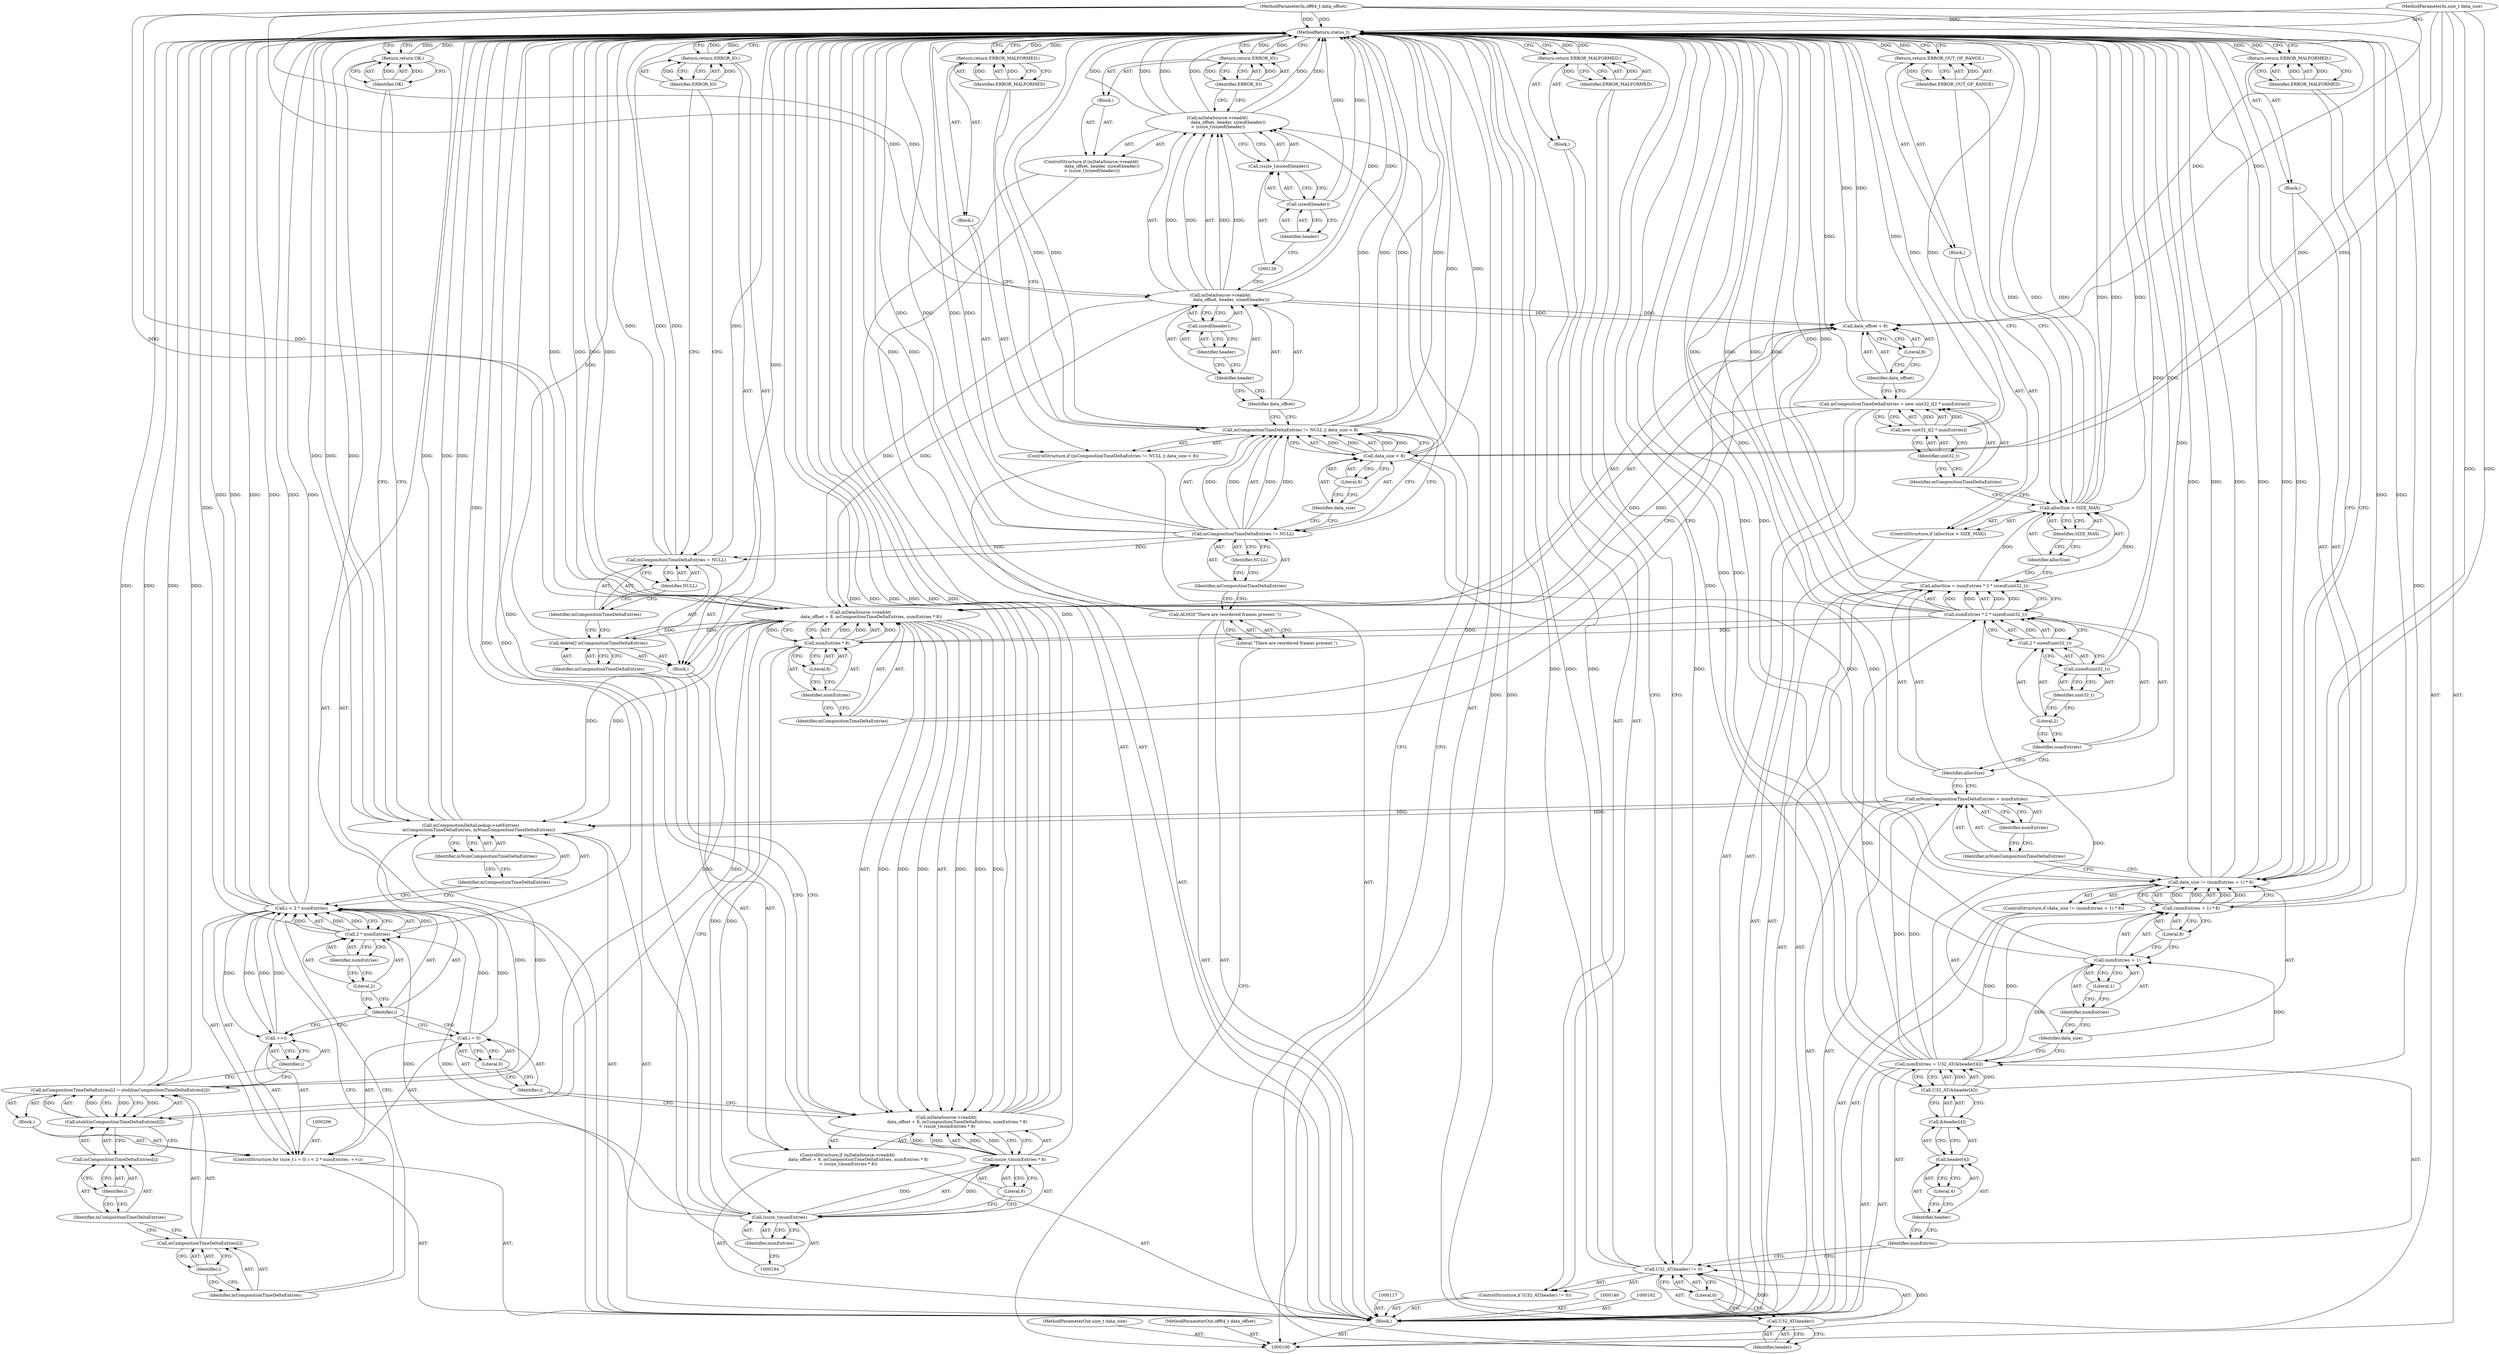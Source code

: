digraph "0_Android_edd4a76eb4747bd19ed122df46fa46b452c12a0d" {
"1000231" [label="(MethodReturn,status_t)"];
"1000118" [label="(ControlStructure,if (mDataSource->readAt(\n                data_offset, header, sizeof(header))\n < (ssize_t)sizeof(header)))"];
"1000119" [label="(Call,mDataSource->readAt(\n                data_offset, header, sizeof(header))\n < (ssize_t)sizeof(header))"];
"1000120" [label="(Call,mDataSource->readAt(\n                data_offset, header, sizeof(header)))"];
"1000121" [label="(Identifier,data_offset)"];
"1000122" [label="(Identifier,header)"];
"1000123" [label="(Call,sizeof(header))"];
"1000124" [label="(Identifier,header)"];
"1000127" [label="(Call,sizeof(header))"];
"1000128" [label="(Identifier,header)"];
"1000129" [label="(Block,)"];
"1000125" [label="(Call,(ssize_t)sizeof(header))"];
"1000130" [label="(Return,return ERROR_IO;)"];
"1000131" [label="(Identifier,ERROR_IO)"];
"1000132" [label="(ControlStructure,if (U32_AT(header) != 0))"];
"1000135" [label="(Identifier,header)"];
"1000136" [label="(Literal,0)"];
"1000137" [label="(Block,)"];
"1000133" [label="(Call,U32_AT(header) != 0)"];
"1000134" [label="(Call,U32_AT(header))"];
"1000138" [label="(Return,return ERROR_MALFORMED;)"];
"1000139" [label="(Identifier,ERROR_MALFORMED)"];
"1000101" [label="(MethodParameterIn,off64_t data_offset)"];
"1000330" [label="(MethodParameterOut,off64_t data_offset)"];
"1000102" [label="(MethodParameterIn,size_t data_size)"];
"1000331" [label="(MethodParameterOut,size_t data_size)"];
"1000103" [label="(Block,)"];
"1000143" [label="(Call,U32_AT(&header[4]))"];
"1000144" [label="(Call,&header[4])"];
"1000145" [label="(Call,header[4])"];
"1000146" [label="(Identifier,header)"];
"1000147" [label="(Literal,4)"];
"1000141" [label="(Call,numEntries = U32_AT(&header[4]))"];
"1000142" [label="(Identifier,numEntries)"];
"1000148" [label="(ControlStructure,if (data_size != (numEntries + 1) * 8))"];
"1000151" [label="(Call,(numEntries + 1) * 8)"];
"1000152" [label="(Call,numEntries + 1)"];
"1000153" [label="(Identifier,numEntries)"];
"1000154" [label="(Literal,1)"];
"1000155" [label="(Literal,8)"];
"1000156" [label="(Block,)"];
"1000149" [label="(Call,data_size != (numEntries + 1) * 8)"];
"1000150" [label="(Identifier,data_size)"];
"1000157" [label="(Return,return ERROR_MALFORMED;)"];
"1000158" [label="(Identifier,ERROR_MALFORMED)"];
"1000161" [label="(Identifier,numEntries)"];
"1000159" [label="(Call,mNumCompositionTimeDeltaEntries = numEntries)"];
"1000160" [label="(Identifier,mNumCompositionTimeDeltaEntries)"];
"1000163" [label="(Call,allocSize = numEntries * 2 * sizeof(uint32_t))"];
"1000164" [label="(Identifier,allocSize)"];
"1000165" [label="(Call,numEntries * 2 * sizeof(uint32_t))"];
"1000166" [label="(Identifier,numEntries)"];
"1000167" [label="(Call,2 * sizeof(uint32_t))"];
"1000168" [label="(Literal,2)"];
"1000169" [label="(Call,sizeof(uint32_t))"];
"1000170" [label="(Identifier,uint32_t)"];
"1000174" [label="(Identifier,SIZE_MAX)"];
"1000175" [label="(Block,)"];
"1000171" [label="(ControlStructure,if (allocSize > SIZE_MAX))"];
"1000172" [label="(Call,allocSize > SIZE_MAX)"];
"1000173" [label="(Identifier,allocSize)"];
"1000105" [label="(Literal,\"There are reordered frames present.\")"];
"1000104" [label="(Call,ALOGI(\"There are reordered frames present.\"))"];
"1000177" [label="(Identifier,ERROR_OUT_OF_RANGE)"];
"1000176" [label="(Return,return ERROR_OUT_OF_RANGE;)"];
"1000180" [label="(Call,new uint32_t[2 * numEntries])"];
"1000181" [label="(Identifier,uint32_t)"];
"1000178" [label="(Call,mCompositionTimeDeltaEntries = new uint32_t[2 * numEntries])"];
"1000179" [label="(Identifier,mCompositionTimeDeltaEntries)"];
"1000182" [label="(ControlStructure,if (mDataSource->readAt(\n                data_offset + 8, mCompositionTimeDeltaEntries, numEntries * 8)\n < (ssize_t)numEntries * 8))"];
"1000183" [label="(Call,mDataSource->readAt(\n                data_offset + 8, mCompositionTimeDeltaEntries, numEntries * 8)\n < (ssize_t)numEntries * 8)"];
"1000184" [label="(Call,mDataSource->readAt(\n                data_offset + 8, mCompositionTimeDeltaEntries, numEntries * 8))"];
"1000185" [label="(Call,data_offset + 8)"];
"1000186" [label="(Identifier,data_offset)"];
"1000187" [label="(Literal,8)"];
"1000188" [label="(Identifier,mCompositionTimeDeltaEntries)"];
"1000189" [label="(Call,numEntries * 8)"];
"1000190" [label="(Identifier,numEntries)"];
"1000191" [label="(Literal,8)"];
"1000195" [label="(Identifier,numEntries)"];
"1000196" [label="(Literal,8)"];
"1000197" [label="(Block,)"];
"1000192" [label="(Call,(ssize_t)numEntries * 8)"];
"1000193" [label="(Call,(ssize_t)numEntries)"];
"1000198" [label="(Call,delete[] mCompositionTimeDeltaEntries)"];
"1000199" [label="(Identifier,mCompositionTimeDeltaEntries)"];
"1000202" [label="(Identifier,NULL)"];
"1000200" [label="(Call,mCompositionTimeDeltaEntries = NULL)"];
"1000201" [label="(Identifier,mCompositionTimeDeltaEntries)"];
"1000203" [label="(Return,return ERROR_IO;)"];
"1000204" [label="(Identifier,ERROR_IO)"];
"1000205" [label="(ControlStructure,for (size_t i = 0; i < 2 * numEntries; ++i))"];
"1000207" [label="(Call,i = 0)"];
"1000208" [label="(Identifier,i)"];
"1000209" [label="(Literal,0)"];
"1000210" [label="(Call,i < 2 * numEntries)"];
"1000211" [label="(Identifier,i)"];
"1000212" [label="(Call,2 * numEntries)"];
"1000213" [label="(Literal,2)"];
"1000214" [label="(Identifier,numEntries)"];
"1000215" [label="(Call,++i)"];
"1000216" [label="(Identifier,i)"];
"1000217" [label="(Block,)"];
"1000221" [label="(Identifier,i)"];
"1000222" [label="(Call,ntohl(mCompositionTimeDeltaEntries[i]))"];
"1000223" [label="(Call,mCompositionTimeDeltaEntries[i])"];
"1000224" [label="(Identifier,mCompositionTimeDeltaEntries)"];
"1000225" [label="(Identifier,i)"];
"1000218" [label="(Call,mCompositionTimeDeltaEntries[i] = ntohl(mCompositionTimeDeltaEntries[i]))"];
"1000219" [label="(Call,mCompositionTimeDeltaEntries[i])"];
"1000220" [label="(Identifier,mCompositionTimeDeltaEntries)"];
"1000226" [label="(Call,mCompositionDeltaLookup->setEntries(\n            mCompositionTimeDeltaEntries, mNumCompositionTimeDeltaEntries))"];
"1000227" [label="(Identifier,mCompositionTimeDeltaEntries)"];
"1000228" [label="(Identifier,mNumCompositionTimeDeltaEntries)"];
"1000106" [label="(ControlStructure,if (mCompositionTimeDeltaEntries != NULL || data_size < 8))"];
"1000110" [label="(Identifier,NULL)"];
"1000111" [label="(Call,data_size < 8)"];
"1000112" [label="(Identifier,data_size)"];
"1000107" [label="(Call,mCompositionTimeDeltaEntries != NULL || data_size < 8)"];
"1000108" [label="(Call,mCompositionTimeDeltaEntries != NULL)"];
"1000109" [label="(Identifier,mCompositionTimeDeltaEntries)"];
"1000113" [label="(Literal,8)"];
"1000114" [label="(Block,)"];
"1000229" [label="(Return,return OK;)"];
"1000230" [label="(Identifier,OK)"];
"1000115" [label="(Return,return ERROR_MALFORMED;)"];
"1000116" [label="(Identifier,ERROR_MALFORMED)"];
"1000231" -> "1000100"  [label="AST: "];
"1000231" -> "1000115"  [label="CFG: "];
"1000231" -> "1000130"  [label="CFG: "];
"1000231" -> "1000138"  [label="CFG: "];
"1000231" -> "1000157"  [label="CFG: "];
"1000231" -> "1000176"  [label="CFG: "];
"1000231" -> "1000203"  [label="CFG: "];
"1000231" -> "1000229"  [label="CFG: "];
"1000229" -> "1000231"  [label="DDG: "];
"1000138" -> "1000231"  [label="DDG: "];
"1000130" -> "1000231"  [label="DDG: "];
"1000203" -> "1000231"  [label="DDG: "];
"1000115" -> "1000231"  [label="DDG: "];
"1000176" -> "1000231"  [label="DDG: "];
"1000157" -> "1000231"  [label="DDG: "];
"1000185" -> "1000231"  [label="DDG: "];
"1000172" -> "1000231"  [label="DDG: "];
"1000172" -> "1000231"  [label="DDG: "];
"1000172" -> "1000231"  [label="DDG: "];
"1000107" -> "1000231"  [label="DDG: "];
"1000107" -> "1000231"  [label="DDG: "];
"1000107" -> "1000231"  [label="DDG: "];
"1000184" -> "1000231"  [label="DDG: "];
"1000184" -> "1000231"  [label="DDG: "];
"1000104" -> "1000231"  [label="DDG: "];
"1000180" -> "1000231"  [label="DDG: "];
"1000210" -> "1000231"  [label="DDG: "];
"1000210" -> "1000231"  [label="DDG: "];
"1000210" -> "1000231"  [label="DDG: "];
"1000141" -> "1000231"  [label="DDG: "];
"1000127" -> "1000231"  [label="DDG: "];
"1000119" -> "1000231"  [label="DDG: "];
"1000119" -> "1000231"  [label="DDG: "];
"1000119" -> "1000231"  [label="DDG: "];
"1000200" -> "1000231"  [label="DDG: "];
"1000200" -> "1000231"  [label="DDG: "];
"1000226" -> "1000231"  [label="DDG: "];
"1000226" -> "1000231"  [label="DDG: "];
"1000226" -> "1000231"  [label="DDG: "];
"1000149" -> "1000231"  [label="DDG: "];
"1000149" -> "1000231"  [label="DDG: "];
"1000149" -> "1000231"  [label="DDG: "];
"1000218" -> "1000231"  [label="DDG: "];
"1000218" -> "1000231"  [label="DDG: "];
"1000159" -> "1000231"  [label="DDG: "];
"1000212" -> "1000231"  [label="DDG: "];
"1000165" -> "1000231"  [label="DDG: "];
"1000165" -> "1000231"  [label="DDG: "];
"1000193" -> "1000231"  [label="DDG: "];
"1000183" -> "1000231"  [label="DDG: "];
"1000183" -> "1000231"  [label="DDG: "];
"1000183" -> "1000231"  [label="DDG: "];
"1000151" -> "1000231"  [label="DDG: "];
"1000143" -> "1000231"  [label="DDG: "];
"1000133" -> "1000231"  [label="DDG: "];
"1000133" -> "1000231"  [label="DDG: "];
"1000120" -> "1000231"  [label="DDG: "];
"1000178" -> "1000231"  [label="DDG: "];
"1000152" -> "1000231"  [label="DDG: "];
"1000102" -> "1000231"  [label="DDG: "];
"1000111" -> "1000231"  [label="DDG: "];
"1000134" -> "1000231"  [label="DDG: "];
"1000192" -> "1000231"  [label="DDG: "];
"1000101" -> "1000231"  [label="DDG: "];
"1000108" -> "1000231"  [label="DDG: "];
"1000108" -> "1000231"  [label="DDG: "];
"1000169" -> "1000231"  [label="DDG: "];
"1000198" -> "1000231"  [label="DDG: "];
"1000163" -> "1000231"  [label="DDG: "];
"1000118" -> "1000103"  [label="AST: "];
"1000119" -> "1000118"  [label="AST: "];
"1000129" -> "1000118"  [label="AST: "];
"1000119" -> "1000118"  [label="AST: "];
"1000119" -> "1000125"  [label="CFG: "];
"1000120" -> "1000119"  [label="AST: "];
"1000125" -> "1000119"  [label="AST: "];
"1000131" -> "1000119"  [label="CFG: "];
"1000135" -> "1000119"  [label="CFG: "];
"1000119" -> "1000231"  [label="DDG: "];
"1000119" -> "1000231"  [label="DDG: "];
"1000119" -> "1000231"  [label="DDG: "];
"1000120" -> "1000119"  [label="DDG: "];
"1000120" -> "1000119"  [label="DDG: "];
"1000120" -> "1000119"  [label="AST: "];
"1000120" -> "1000123"  [label="CFG: "];
"1000121" -> "1000120"  [label="AST: "];
"1000122" -> "1000120"  [label="AST: "];
"1000123" -> "1000120"  [label="AST: "];
"1000126" -> "1000120"  [label="CFG: "];
"1000120" -> "1000231"  [label="DDG: "];
"1000120" -> "1000119"  [label="DDG: "];
"1000120" -> "1000119"  [label="DDG: "];
"1000101" -> "1000120"  [label="DDG: "];
"1000120" -> "1000184"  [label="DDG: "];
"1000120" -> "1000185"  [label="DDG: "];
"1000121" -> "1000120"  [label="AST: "];
"1000121" -> "1000107"  [label="CFG: "];
"1000122" -> "1000121"  [label="CFG: "];
"1000122" -> "1000120"  [label="AST: "];
"1000122" -> "1000121"  [label="CFG: "];
"1000124" -> "1000122"  [label="CFG: "];
"1000123" -> "1000120"  [label="AST: "];
"1000123" -> "1000124"  [label="CFG: "];
"1000124" -> "1000123"  [label="AST: "];
"1000120" -> "1000123"  [label="CFG: "];
"1000124" -> "1000123"  [label="AST: "];
"1000124" -> "1000122"  [label="CFG: "];
"1000123" -> "1000124"  [label="CFG: "];
"1000127" -> "1000125"  [label="AST: "];
"1000127" -> "1000128"  [label="CFG: "];
"1000128" -> "1000127"  [label="AST: "];
"1000125" -> "1000127"  [label="CFG: "];
"1000127" -> "1000231"  [label="DDG: "];
"1000128" -> "1000127"  [label="AST: "];
"1000128" -> "1000126"  [label="CFG: "];
"1000127" -> "1000128"  [label="CFG: "];
"1000129" -> "1000118"  [label="AST: "];
"1000130" -> "1000129"  [label="AST: "];
"1000125" -> "1000119"  [label="AST: "];
"1000125" -> "1000127"  [label="CFG: "];
"1000126" -> "1000125"  [label="AST: "];
"1000127" -> "1000125"  [label="AST: "];
"1000119" -> "1000125"  [label="CFG: "];
"1000130" -> "1000129"  [label="AST: "];
"1000130" -> "1000131"  [label="CFG: "];
"1000131" -> "1000130"  [label="AST: "];
"1000231" -> "1000130"  [label="CFG: "];
"1000130" -> "1000231"  [label="DDG: "];
"1000131" -> "1000130"  [label="DDG: "];
"1000131" -> "1000130"  [label="AST: "];
"1000131" -> "1000119"  [label="CFG: "];
"1000130" -> "1000131"  [label="CFG: "];
"1000131" -> "1000130"  [label="DDG: "];
"1000132" -> "1000103"  [label="AST: "];
"1000133" -> "1000132"  [label="AST: "];
"1000137" -> "1000132"  [label="AST: "];
"1000135" -> "1000134"  [label="AST: "];
"1000135" -> "1000119"  [label="CFG: "];
"1000134" -> "1000135"  [label="CFG: "];
"1000136" -> "1000133"  [label="AST: "];
"1000136" -> "1000134"  [label="CFG: "];
"1000133" -> "1000136"  [label="CFG: "];
"1000137" -> "1000132"  [label="AST: "];
"1000138" -> "1000137"  [label="AST: "];
"1000133" -> "1000132"  [label="AST: "];
"1000133" -> "1000136"  [label="CFG: "];
"1000134" -> "1000133"  [label="AST: "];
"1000136" -> "1000133"  [label="AST: "];
"1000139" -> "1000133"  [label="CFG: "];
"1000142" -> "1000133"  [label="CFG: "];
"1000133" -> "1000231"  [label="DDG: "];
"1000133" -> "1000231"  [label="DDG: "];
"1000134" -> "1000133"  [label="DDG: "];
"1000134" -> "1000133"  [label="AST: "];
"1000134" -> "1000135"  [label="CFG: "];
"1000135" -> "1000134"  [label="AST: "];
"1000136" -> "1000134"  [label="CFG: "];
"1000134" -> "1000231"  [label="DDG: "];
"1000134" -> "1000133"  [label="DDG: "];
"1000138" -> "1000137"  [label="AST: "];
"1000138" -> "1000139"  [label="CFG: "];
"1000139" -> "1000138"  [label="AST: "];
"1000231" -> "1000138"  [label="CFG: "];
"1000138" -> "1000231"  [label="DDG: "];
"1000139" -> "1000138"  [label="DDG: "];
"1000139" -> "1000138"  [label="AST: "];
"1000139" -> "1000133"  [label="CFG: "];
"1000138" -> "1000139"  [label="CFG: "];
"1000139" -> "1000138"  [label="DDG: "];
"1000101" -> "1000100"  [label="AST: "];
"1000101" -> "1000231"  [label="DDG: "];
"1000101" -> "1000120"  [label="DDG: "];
"1000101" -> "1000184"  [label="DDG: "];
"1000101" -> "1000185"  [label="DDG: "];
"1000330" -> "1000100"  [label="AST: "];
"1000102" -> "1000100"  [label="AST: "];
"1000102" -> "1000231"  [label="DDG: "];
"1000102" -> "1000111"  [label="DDG: "];
"1000102" -> "1000149"  [label="DDG: "];
"1000331" -> "1000100"  [label="AST: "];
"1000103" -> "1000100"  [label="AST: "];
"1000104" -> "1000103"  [label="AST: "];
"1000106" -> "1000103"  [label="AST: "];
"1000117" -> "1000103"  [label="AST: "];
"1000118" -> "1000103"  [label="AST: "];
"1000132" -> "1000103"  [label="AST: "];
"1000140" -> "1000103"  [label="AST: "];
"1000141" -> "1000103"  [label="AST: "];
"1000148" -> "1000103"  [label="AST: "];
"1000159" -> "1000103"  [label="AST: "];
"1000162" -> "1000103"  [label="AST: "];
"1000163" -> "1000103"  [label="AST: "];
"1000171" -> "1000103"  [label="AST: "];
"1000178" -> "1000103"  [label="AST: "];
"1000182" -> "1000103"  [label="AST: "];
"1000205" -> "1000103"  [label="AST: "];
"1000226" -> "1000103"  [label="AST: "];
"1000229" -> "1000103"  [label="AST: "];
"1000143" -> "1000141"  [label="AST: "];
"1000143" -> "1000144"  [label="CFG: "];
"1000144" -> "1000143"  [label="AST: "];
"1000141" -> "1000143"  [label="CFG: "];
"1000143" -> "1000231"  [label="DDG: "];
"1000143" -> "1000141"  [label="DDG: "];
"1000144" -> "1000143"  [label="AST: "];
"1000144" -> "1000145"  [label="CFG: "];
"1000145" -> "1000144"  [label="AST: "];
"1000143" -> "1000144"  [label="CFG: "];
"1000145" -> "1000144"  [label="AST: "];
"1000145" -> "1000147"  [label="CFG: "];
"1000146" -> "1000145"  [label="AST: "];
"1000147" -> "1000145"  [label="AST: "];
"1000144" -> "1000145"  [label="CFG: "];
"1000146" -> "1000145"  [label="AST: "];
"1000146" -> "1000142"  [label="CFG: "];
"1000147" -> "1000146"  [label="CFG: "];
"1000147" -> "1000145"  [label="AST: "];
"1000147" -> "1000146"  [label="CFG: "];
"1000145" -> "1000147"  [label="CFG: "];
"1000141" -> "1000103"  [label="AST: "];
"1000141" -> "1000143"  [label="CFG: "];
"1000142" -> "1000141"  [label="AST: "];
"1000143" -> "1000141"  [label="AST: "];
"1000150" -> "1000141"  [label="CFG: "];
"1000141" -> "1000231"  [label="DDG: "];
"1000143" -> "1000141"  [label="DDG: "];
"1000141" -> "1000151"  [label="DDG: "];
"1000141" -> "1000152"  [label="DDG: "];
"1000141" -> "1000159"  [label="DDG: "];
"1000141" -> "1000165"  [label="DDG: "];
"1000142" -> "1000141"  [label="AST: "];
"1000142" -> "1000133"  [label="CFG: "];
"1000146" -> "1000142"  [label="CFG: "];
"1000148" -> "1000103"  [label="AST: "];
"1000149" -> "1000148"  [label="AST: "];
"1000156" -> "1000148"  [label="AST: "];
"1000151" -> "1000149"  [label="AST: "];
"1000151" -> "1000155"  [label="CFG: "];
"1000152" -> "1000151"  [label="AST: "];
"1000155" -> "1000151"  [label="AST: "];
"1000149" -> "1000151"  [label="CFG: "];
"1000151" -> "1000231"  [label="DDG: "];
"1000151" -> "1000149"  [label="DDG: "];
"1000151" -> "1000149"  [label="DDG: "];
"1000141" -> "1000151"  [label="DDG: "];
"1000152" -> "1000151"  [label="AST: "];
"1000152" -> "1000154"  [label="CFG: "];
"1000153" -> "1000152"  [label="AST: "];
"1000154" -> "1000152"  [label="AST: "];
"1000155" -> "1000152"  [label="CFG: "];
"1000152" -> "1000231"  [label="DDG: "];
"1000141" -> "1000152"  [label="DDG: "];
"1000153" -> "1000152"  [label="AST: "];
"1000153" -> "1000150"  [label="CFG: "];
"1000154" -> "1000153"  [label="CFG: "];
"1000154" -> "1000152"  [label="AST: "];
"1000154" -> "1000153"  [label="CFG: "];
"1000152" -> "1000154"  [label="CFG: "];
"1000155" -> "1000151"  [label="AST: "];
"1000155" -> "1000152"  [label="CFG: "];
"1000151" -> "1000155"  [label="CFG: "];
"1000156" -> "1000148"  [label="AST: "];
"1000157" -> "1000156"  [label="AST: "];
"1000149" -> "1000148"  [label="AST: "];
"1000149" -> "1000151"  [label="CFG: "];
"1000150" -> "1000149"  [label="AST: "];
"1000151" -> "1000149"  [label="AST: "];
"1000158" -> "1000149"  [label="CFG: "];
"1000160" -> "1000149"  [label="CFG: "];
"1000149" -> "1000231"  [label="DDG: "];
"1000149" -> "1000231"  [label="DDG: "];
"1000149" -> "1000231"  [label="DDG: "];
"1000111" -> "1000149"  [label="DDG: "];
"1000102" -> "1000149"  [label="DDG: "];
"1000151" -> "1000149"  [label="DDG: "];
"1000151" -> "1000149"  [label="DDG: "];
"1000150" -> "1000149"  [label="AST: "];
"1000150" -> "1000141"  [label="CFG: "];
"1000153" -> "1000150"  [label="CFG: "];
"1000157" -> "1000156"  [label="AST: "];
"1000157" -> "1000158"  [label="CFG: "];
"1000158" -> "1000157"  [label="AST: "];
"1000231" -> "1000157"  [label="CFG: "];
"1000157" -> "1000231"  [label="DDG: "];
"1000158" -> "1000157"  [label="DDG: "];
"1000158" -> "1000157"  [label="AST: "];
"1000158" -> "1000149"  [label="CFG: "];
"1000157" -> "1000158"  [label="CFG: "];
"1000158" -> "1000157"  [label="DDG: "];
"1000161" -> "1000159"  [label="AST: "];
"1000161" -> "1000160"  [label="CFG: "];
"1000159" -> "1000161"  [label="CFG: "];
"1000159" -> "1000103"  [label="AST: "];
"1000159" -> "1000161"  [label="CFG: "];
"1000160" -> "1000159"  [label="AST: "];
"1000161" -> "1000159"  [label="AST: "];
"1000164" -> "1000159"  [label="CFG: "];
"1000159" -> "1000231"  [label="DDG: "];
"1000141" -> "1000159"  [label="DDG: "];
"1000159" -> "1000226"  [label="DDG: "];
"1000160" -> "1000159"  [label="AST: "];
"1000160" -> "1000149"  [label="CFG: "];
"1000161" -> "1000160"  [label="CFG: "];
"1000163" -> "1000103"  [label="AST: "];
"1000163" -> "1000165"  [label="CFG: "];
"1000164" -> "1000163"  [label="AST: "];
"1000165" -> "1000163"  [label="AST: "];
"1000173" -> "1000163"  [label="CFG: "];
"1000163" -> "1000231"  [label="DDG: "];
"1000165" -> "1000163"  [label="DDG: "];
"1000165" -> "1000163"  [label="DDG: "];
"1000163" -> "1000172"  [label="DDG: "];
"1000164" -> "1000163"  [label="AST: "];
"1000164" -> "1000159"  [label="CFG: "];
"1000166" -> "1000164"  [label="CFG: "];
"1000165" -> "1000163"  [label="AST: "];
"1000165" -> "1000167"  [label="CFG: "];
"1000166" -> "1000165"  [label="AST: "];
"1000167" -> "1000165"  [label="AST: "];
"1000163" -> "1000165"  [label="CFG: "];
"1000165" -> "1000231"  [label="DDG: "];
"1000165" -> "1000231"  [label="DDG: "];
"1000165" -> "1000163"  [label="DDG: "];
"1000165" -> "1000163"  [label="DDG: "];
"1000141" -> "1000165"  [label="DDG: "];
"1000167" -> "1000165"  [label="DDG: "];
"1000165" -> "1000189"  [label="DDG: "];
"1000166" -> "1000165"  [label="AST: "];
"1000166" -> "1000164"  [label="CFG: "];
"1000168" -> "1000166"  [label="CFG: "];
"1000167" -> "1000165"  [label="AST: "];
"1000167" -> "1000169"  [label="CFG: "];
"1000168" -> "1000167"  [label="AST: "];
"1000169" -> "1000167"  [label="AST: "];
"1000165" -> "1000167"  [label="CFG: "];
"1000167" -> "1000165"  [label="DDG: "];
"1000168" -> "1000167"  [label="AST: "];
"1000168" -> "1000166"  [label="CFG: "];
"1000170" -> "1000168"  [label="CFG: "];
"1000169" -> "1000167"  [label="AST: "];
"1000169" -> "1000170"  [label="CFG: "];
"1000170" -> "1000169"  [label="AST: "];
"1000167" -> "1000169"  [label="CFG: "];
"1000169" -> "1000231"  [label="DDG: "];
"1000170" -> "1000169"  [label="AST: "];
"1000170" -> "1000168"  [label="CFG: "];
"1000169" -> "1000170"  [label="CFG: "];
"1000174" -> "1000172"  [label="AST: "];
"1000174" -> "1000173"  [label="CFG: "];
"1000172" -> "1000174"  [label="CFG: "];
"1000175" -> "1000171"  [label="AST: "];
"1000176" -> "1000175"  [label="AST: "];
"1000171" -> "1000103"  [label="AST: "];
"1000172" -> "1000171"  [label="AST: "];
"1000175" -> "1000171"  [label="AST: "];
"1000172" -> "1000171"  [label="AST: "];
"1000172" -> "1000174"  [label="CFG: "];
"1000173" -> "1000172"  [label="AST: "];
"1000174" -> "1000172"  [label="AST: "];
"1000177" -> "1000172"  [label="CFG: "];
"1000179" -> "1000172"  [label="CFG: "];
"1000172" -> "1000231"  [label="DDG: "];
"1000172" -> "1000231"  [label="DDG: "];
"1000172" -> "1000231"  [label="DDG: "];
"1000163" -> "1000172"  [label="DDG: "];
"1000173" -> "1000172"  [label="AST: "];
"1000173" -> "1000163"  [label="CFG: "];
"1000174" -> "1000173"  [label="CFG: "];
"1000105" -> "1000104"  [label="AST: "];
"1000105" -> "1000100"  [label="CFG: "];
"1000104" -> "1000105"  [label="CFG: "];
"1000104" -> "1000103"  [label="AST: "];
"1000104" -> "1000105"  [label="CFG: "];
"1000105" -> "1000104"  [label="AST: "];
"1000109" -> "1000104"  [label="CFG: "];
"1000104" -> "1000231"  [label="DDG: "];
"1000177" -> "1000176"  [label="AST: "];
"1000177" -> "1000172"  [label="CFG: "];
"1000176" -> "1000177"  [label="CFG: "];
"1000177" -> "1000176"  [label="DDG: "];
"1000176" -> "1000175"  [label="AST: "];
"1000176" -> "1000177"  [label="CFG: "];
"1000177" -> "1000176"  [label="AST: "];
"1000231" -> "1000176"  [label="CFG: "];
"1000176" -> "1000231"  [label="DDG: "];
"1000177" -> "1000176"  [label="DDG: "];
"1000180" -> "1000178"  [label="AST: "];
"1000180" -> "1000181"  [label="CFG: "];
"1000181" -> "1000180"  [label="AST: "];
"1000178" -> "1000180"  [label="CFG: "];
"1000180" -> "1000231"  [label="DDG: "];
"1000180" -> "1000178"  [label="DDG: "];
"1000181" -> "1000180"  [label="AST: "];
"1000181" -> "1000179"  [label="CFG: "];
"1000180" -> "1000181"  [label="CFG: "];
"1000178" -> "1000103"  [label="AST: "];
"1000178" -> "1000180"  [label="CFG: "];
"1000179" -> "1000178"  [label="AST: "];
"1000180" -> "1000178"  [label="AST: "];
"1000186" -> "1000178"  [label="CFG: "];
"1000178" -> "1000231"  [label="DDG: "];
"1000180" -> "1000178"  [label="DDG: "];
"1000178" -> "1000184"  [label="DDG: "];
"1000179" -> "1000178"  [label="AST: "];
"1000179" -> "1000172"  [label="CFG: "];
"1000181" -> "1000179"  [label="CFG: "];
"1000182" -> "1000103"  [label="AST: "];
"1000183" -> "1000182"  [label="AST: "];
"1000197" -> "1000182"  [label="AST: "];
"1000183" -> "1000182"  [label="AST: "];
"1000183" -> "1000192"  [label="CFG: "];
"1000184" -> "1000183"  [label="AST: "];
"1000192" -> "1000183"  [label="AST: "];
"1000199" -> "1000183"  [label="CFG: "];
"1000208" -> "1000183"  [label="CFG: "];
"1000183" -> "1000231"  [label="DDG: "];
"1000183" -> "1000231"  [label="DDG: "];
"1000183" -> "1000231"  [label="DDG: "];
"1000184" -> "1000183"  [label="DDG: "];
"1000184" -> "1000183"  [label="DDG: "];
"1000184" -> "1000183"  [label="DDG: "];
"1000192" -> "1000183"  [label="DDG: "];
"1000192" -> "1000183"  [label="DDG: "];
"1000184" -> "1000183"  [label="AST: "];
"1000184" -> "1000189"  [label="CFG: "];
"1000185" -> "1000184"  [label="AST: "];
"1000188" -> "1000184"  [label="AST: "];
"1000189" -> "1000184"  [label="AST: "];
"1000194" -> "1000184"  [label="CFG: "];
"1000184" -> "1000231"  [label="DDG: "];
"1000184" -> "1000231"  [label="DDG: "];
"1000184" -> "1000183"  [label="DDG: "];
"1000184" -> "1000183"  [label="DDG: "];
"1000184" -> "1000183"  [label="DDG: "];
"1000120" -> "1000184"  [label="DDG: "];
"1000101" -> "1000184"  [label="DDG: "];
"1000178" -> "1000184"  [label="DDG: "];
"1000189" -> "1000184"  [label="DDG: "];
"1000189" -> "1000184"  [label="DDG: "];
"1000184" -> "1000198"  [label="DDG: "];
"1000184" -> "1000222"  [label="DDG: "];
"1000184" -> "1000226"  [label="DDG: "];
"1000185" -> "1000184"  [label="AST: "];
"1000185" -> "1000187"  [label="CFG: "];
"1000186" -> "1000185"  [label="AST: "];
"1000187" -> "1000185"  [label="AST: "];
"1000188" -> "1000185"  [label="CFG: "];
"1000185" -> "1000231"  [label="DDG: "];
"1000120" -> "1000185"  [label="DDG: "];
"1000101" -> "1000185"  [label="DDG: "];
"1000186" -> "1000185"  [label="AST: "];
"1000186" -> "1000178"  [label="CFG: "];
"1000187" -> "1000186"  [label="CFG: "];
"1000187" -> "1000185"  [label="AST: "];
"1000187" -> "1000186"  [label="CFG: "];
"1000185" -> "1000187"  [label="CFG: "];
"1000188" -> "1000184"  [label="AST: "];
"1000188" -> "1000185"  [label="CFG: "];
"1000190" -> "1000188"  [label="CFG: "];
"1000189" -> "1000184"  [label="AST: "];
"1000189" -> "1000191"  [label="CFG: "];
"1000190" -> "1000189"  [label="AST: "];
"1000191" -> "1000189"  [label="AST: "];
"1000184" -> "1000189"  [label="CFG: "];
"1000189" -> "1000184"  [label="DDG: "];
"1000189" -> "1000184"  [label="DDG: "];
"1000165" -> "1000189"  [label="DDG: "];
"1000189" -> "1000193"  [label="DDG: "];
"1000190" -> "1000189"  [label="AST: "];
"1000190" -> "1000188"  [label="CFG: "];
"1000191" -> "1000190"  [label="CFG: "];
"1000191" -> "1000189"  [label="AST: "];
"1000191" -> "1000190"  [label="CFG: "];
"1000189" -> "1000191"  [label="CFG: "];
"1000195" -> "1000193"  [label="AST: "];
"1000195" -> "1000194"  [label="CFG: "];
"1000193" -> "1000195"  [label="CFG: "];
"1000196" -> "1000192"  [label="AST: "];
"1000196" -> "1000193"  [label="CFG: "];
"1000192" -> "1000196"  [label="CFG: "];
"1000197" -> "1000182"  [label="AST: "];
"1000198" -> "1000197"  [label="AST: "];
"1000200" -> "1000197"  [label="AST: "];
"1000203" -> "1000197"  [label="AST: "];
"1000192" -> "1000183"  [label="AST: "];
"1000192" -> "1000196"  [label="CFG: "];
"1000193" -> "1000192"  [label="AST: "];
"1000196" -> "1000192"  [label="AST: "];
"1000183" -> "1000192"  [label="CFG: "];
"1000192" -> "1000231"  [label="DDG: "];
"1000192" -> "1000183"  [label="DDG: "];
"1000192" -> "1000183"  [label="DDG: "];
"1000193" -> "1000192"  [label="DDG: "];
"1000193" -> "1000192"  [label="AST: "];
"1000193" -> "1000195"  [label="CFG: "];
"1000194" -> "1000193"  [label="AST: "];
"1000195" -> "1000193"  [label="AST: "];
"1000196" -> "1000193"  [label="CFG: "];
"1000193" -> "1000231"  [label="DDG: "];
"1000193" -> "1000192"  [label="DDG: "];
"1000189" -> "1000193"  [label="DDG: "];
"1000193" -> "1000212"  [label="DDG: "];
"1000198" -> "1000197"  [label="AST: "];
"1000198" -> "1000199"  [label="CFG: "];
"1000199" -> "1000198"  [label="AST: "];
"1000201" -> "1000198"  [label="CFG: "];
"1000198" -> "1000231"  [label="DDG: "];
"1000184" -> "1000198"  [label="DDG: "];
"1000199" -> "1000198"  [label="AST: "];
"1000199" -> "1000183"  [label="CFG: "];
"1000198" -> "1000199"  [label="CFG: "];
"1000202" -> "1000200"  [label="AST: "];
"1000202" -> "1000201"  [label="CFG: "];
"1000200" -> "1000202"  [label="CFG: "];
"1000200" -> "1000197"  [label="AST: "];
"1000200" -> "1000202"  [label="CFG: "];
"1000201" -> "1000200"  [label="AST: "];
"1000202" -> "1000200"  [label="AST: "];
"1000204" -> "1000200"  [label="CFG: "];
"1000200" -> "1000231"  [label="DDG: "];
"1000200" -> "1000231"  [label="DDG: "];
"1000108" -> "1000200"  [label="DDG: "];
"1000201" -> "1000200"  [label="AST: "];
"1000201" -> "1000198"  [label="CFG: "];
"1000202" -> "1000201"  [label="CFG: "];
"1000203" -> "1000197"  [label="AST: "];
"1000203" -> "1000204"  [label="CFG: "];
"1000204" -> "1000203"  [label="AST: "];
"1000231" -> "1000203"  [label="CFG: "];
"1000203" -> "1000231"  [label="DDG: "];
"1000204" -> "1000203"  [label="DDG: "];
"1000204" -> "1000203"  [label="AST: "];
"1000204" -> "1000200"  [label="CFG: "];
"1000203" -> "1000204"  [label="CFG: "];
"1000204" -> "1000203"  [label="DDG: "];
"1000205" -> "1000103"  [label="AST: "];
"1000206" -> "1000205"  [label="AST: "];
"1000207" -> "1000205"  [label="AST: "];
"1000210" -> "1000205"  [label="AST: "];
"1000215" -> "1000205"  [label="AST: "];
"1000217" -> "1000205"  [label="AST: "];
"1000207" -> "1000205"  [label="AST: "];
"1000207" -> "1000209"  [label="CFG: "];
"1000208" -> "1000207"  [label="AST: "];
"1000209" -> "1000207"  [label="AST: "];
"1000211" -> "1000207"  [label="CFG: "];
"1000207" -> "1000210"  [label="DDG: "];
"1000208" -> "1000207"  [label="AST: "];
"1000208" -> "1000183"  [label="CFG: "];
"1000209" -> "1000208"  [label="CFG: "];
"1000209" -> "1000207"  [label="AST: "];
"1000209" -> "1000208"  [label="CFG: "];
"1000207" -> "1000209"  [label="CFG: "];
"1000210" -> "1000205"  [label="AST: "];
"1000210" -> "1000212"  [label="CFG: "];
"1000211" -> "1000210"  [label="AST: "];
"1000212" -> "1000210"  [label="AST: "];
"1000220" -> "1000210"  [label="CFG: "];
"1000227" -> "1000210"  [label="CFG: "];
"1000210" -> "1000231"  [label="DDG: "];
"1000210" -> "1000231"  [label="DDG: "];
"1000210" -> "1000231"  [label="DDG: "];
"1000215" -> "1000210"  [label="DDG: "];
"1000207" -> "1000210"  [label="DDG: "];
"1000212" -> "1000210"  [label="DDG: "];
"1000212" -> "1000210"  [label="DDG: "];
"1000210" -> "1000215"  [label="DDG: "];
"1000211" -> "1000210"  [label="AST: "];
"1000211" -> "1000207"  [label="CFG: "];
"1000211" -> "1000215"  [label="CFG: "];
"1000213" -> "1000211"  [label="CFG: "];
"1000212" -> "1000210"  [label="AST: "];
"1000212" -> "1000214"  [label="CFG: "];
"1000213" -> "1000212"  [label="AST: "];
"1000214" -> "1000212"  [label="AST: "];
"1000210" -> "1000212"  [label="CFG: "];
"1000212" -> "1000231"  [label="DDG: "];
"1000212" -> "1000210"  [label="DDG: "];
"1000212" -> "1000210"  [label="DDG: "];
"1000193" -> "1000212"  [label="DDG: "];
"1000213" -> "1000212"  [label="AST: "];
"1000213" -> "1000211"  [label="CFG: "];
"1000214" -> "1000213"  [label="CFG: "];
"1000214" -> "1000212"  [label="AST: "];
"1000214" -> "1000213"  [label="CFG: "];
"1000212" -> "1000214"  [label="CFG: "];
"1000215" -> "1000205"  [label="AST: "];
"1000215" -> "1000216"  [label="CFG: "];
"1000216" -> "1000215"  [label="AST: "];
"1000211" -> "1000215"  [label="CFG: "];
"1000215" -> "1000210"  [label="DDG: "];
"1000210" -> "1000215"  [label="DDG: "];
"1000216" -> "1000215"  [label="AST: "];
"1000216" -> "1000218"  [label="CFG: "];
"1000215" -> "1000216"  [label="CFG: "];
"1000217" -> "1000205"  [label="AST: "];
"1000218" -> "1000217"  [label="AST: "];
"1000221" -> "1000219"  [label="AST: "];
"1000221" -> "1000220"  [label="CFG: "];
"1000219" -> "1000221"  [label="CFG: "];
"1000222" -> "1000218"  [label="AST: "];
"1000222" -> "1000223"  [label="CFG: "];
"1000223" -> "1000222"  [label="AST: "];
"1000218" -> "1000222"  [label="CFG: "];
"1000222" -> "1000218"  [label="DDG: "];
"1000184" -> "1000222"  [label="DDG: "];
"1000218" -> "1000222"  [label="DDG: "];
"1000223" -> "1000222"  [label="AST: "];
"1000223" -> "1000225"  [label="CFG: "];
"1000224" -> "1000223"  [label="AST: "];
"1000225" -> "1000223"  [label="AST: "];
"1000222" -> "1000223"  [label="CFG: "];
"1000224" -> "1000223"  [label="AST: "];
"1000224" -> "1000219"  [label="CFG: "];
"1000225" -> "1000224"  [label="CFG: "];
"1000225" -> "1000223"  [label="AST: "];
"1000225" -> "1000224"  [label="CFG: "];
"1000223" -> "1000225"  [label="CFG: "];
"1000218" -> "1000217"  [label="AST: "];
"1000218" -> "1000222"  [label="CFG: "];
"1000219" -> "1000218"  [label="AST: "];
"1000222" -> "1000218"  [label="AST: "];
"1000216" -> "1000218"  [label="CFG: "];
"1000218" -> "1000231"  [label="DDG: "];
"1000218" -> "1000231"  [label="DDG: "];
"1000222" -> "1000218"  [label="DDG: "];
"1000218" -> "1000222"  [label="DDG: "];
"1000218" -> "1000226"  [label="DDG: "];
"1000219" -> "1000218"  [label="AST: "];
"1000219" -> "1000221"  [label="CFG: "];
"1000220" -> "1000219"  [label="AST: "];
"1000221" -> "1000219"  [label="AST: "];
"1000224" -> "1000219"  [label="CFG: "];
"1000220" -> "1000219"  [label="AST: "];
"1000220" -> "1000210"  [label="CFG: "];
"1000221" -> "1000220"  [label="CFG: "];
"1000226" -> "1000103"  [label="AST: "];
"1000226" -> "1000228"  [label="CFG: "];
"1000227" -> "1000226"  [label="AST: "];
"1000228" -> "1000226"  [label="AST: "];
"1000230" -> "1000226"  [label="CFG: "];
"1000226" -> "1000231"  [label="DDG: "];
"1000226" -> "1000231"  [label="DDG: "];
"1000226" -> "1000231"  [label="DDG: "];
"1000184" -> "1000226"  [label="DDG: "];
"1000218" -> "1000226"  [label="DDG: "];
"1000159" -> "1000226"  [label="DDG: "];
"1000227" -> "1000226"  [label="AST: "];
"1000227" -> "1000210"  [label="CFG: "];
"1000228" -> "1000227"  [label="CFG: "];
"1000228" -> "1000226"  [label="AST: "];
"1000228" -> "1000227"  [label="CFG: "];
"1000226" -> "1000228"  [label="CFG: "];
"1000106" -> "1000103"  [label="AST: "];
"1000107" -> "1000106"  [label="AST: "];
"1000114" -> "1000106"  [label="AST: "];
"1000110" -> "1000108"  [label="AST: "];
"1000110" -> "1000109"  [label="CFG: "];
"1000108" -> "1000110"  [label="CFG: "];
"1000111" -> "1000107"  [label="AST: "];
"1000111" -> "1000113"  [label="CFG: "];
"1000112" -> "1000111"  [label="AST: "];
"1000113" -> "1000111"  [label="AST: "];
"1000107" -> "1000111"  [label="CFG: "];
"1000111" -> "1000231"  [label="DDG: "];
"1000111" -> "1000107"  [label="DDG: "];
"1000111" -> "1000107"  [label="DDG: "];
"1000102" -> "1000111"  [label="DDG: "];
"1000111" -> "1000149"  [label="DDG: "];
"1000112" -> "1000111"  [label="AST: "];
"1000112" -> "1000108"  [label="CFG: "];
"1000113" -> "1000112"  [label="CFG: "];
"1000107" -> "1000106"  [label="AST: "];
"1000107" -> "1000108"  [label="CFG: "];
"1000107" -> "1000111"  [label="CFG: "];
"1000108" -> "1000107"  [label="AST: "];
"1000111" -> "1000107"  [label="AST: "];
"1000116" -> "1000107"  [label="CFG: "];
"1000121" -> "1000107"  [label="CFG: "];
"1000107" -> "1000231"  [label="DDG: "];
"1000107" -> "1000231"  [label="DDG: "];
"1000107" -> "1000231"  [label="DDG: "];
"1000108" -> "1000107"  [label="DDG: "];
"1000108" -> "1000107"  [label="DDG: "];
"1000111" -> "1000107"  [label="DDG: "];
"1000111" -> "1000107"  [label="DDG: "];
"1000108" -> "1000107"  [label="AST: "];
"1000108" -> "1000110"  [label="CFG: "];
"1000109" -> "1000108"  [label="AST: "];
"1000110" -> "1000108"  [label="AST: "];
"1000112" -> "1000108"  [label="CFG: "];
"1000107" -> "1000108"  [label="CFG: "];
"1000108" -> "1000231"  [label="DDG: "];
"1000108" -> "1000231"  [label="DDG: "];
"1000108" -> "1000107"  [label="DDG: "];
"1000108" -> "1000107"  [label="DDG: "];
"1000108" -> "1000200"  [label="DDG: "];
"1000109" -> "1000108"  [label="AST: "];
"1000109" -> "1000104"  [label="CFG: "];
"1000110" -> "1000109"  [label="CFG: "];
"1000113" -> "1000111"  [label="AST: "];
"1000113" -> "1000112"  [label="CFG: "];
"1000111" -> "1000113"  [label="CFG: "];
"1000114" -> "1000106"  [label="AST: "];
"1000115" -> "1000114"  [label="AST: "];
"1000229" -> "1000103"  [label="AST: "];
"1000229" -> "1000230"  [label="CFG: "];
"1000230" -> "1000229"  [label="AST: "];
"1000231" -> "1000229"  [label="CFG: "];
"1000229" -> "1000231"  [label="DDG: "];
"1000230" -> "1000229"  [label="DDG: "];
"1000230" -> "1000229"  [label="AST: "];
"1000230" -> "1000226"  [label="CFG: "];
"1000229" -> "1000230"  [label="CFG: "];
"1000230" -> "1000229"  [label="DDG: "];
"1000115" -> "1000114"  [label="AST: "];
"1000115" -> "1000116"  [label="CFG: "];
"1000116" -> "1000115"  [label="AST: "];
"1000231" -> "1000115"  [label="CFG: "];
"1000115" -> "1000231"  [label="DDG: "];
"1000116" -> "1000115"  [label="DDG: "];
"1000116" -> "1000115"  [label="AST: "];
"1000116" -> "1000107"  [label="CFG: "];
"1000115" -> "1000116"  [label="CFG: "];
"1000116" -> "1000115"  [label="DDG: "];
}
